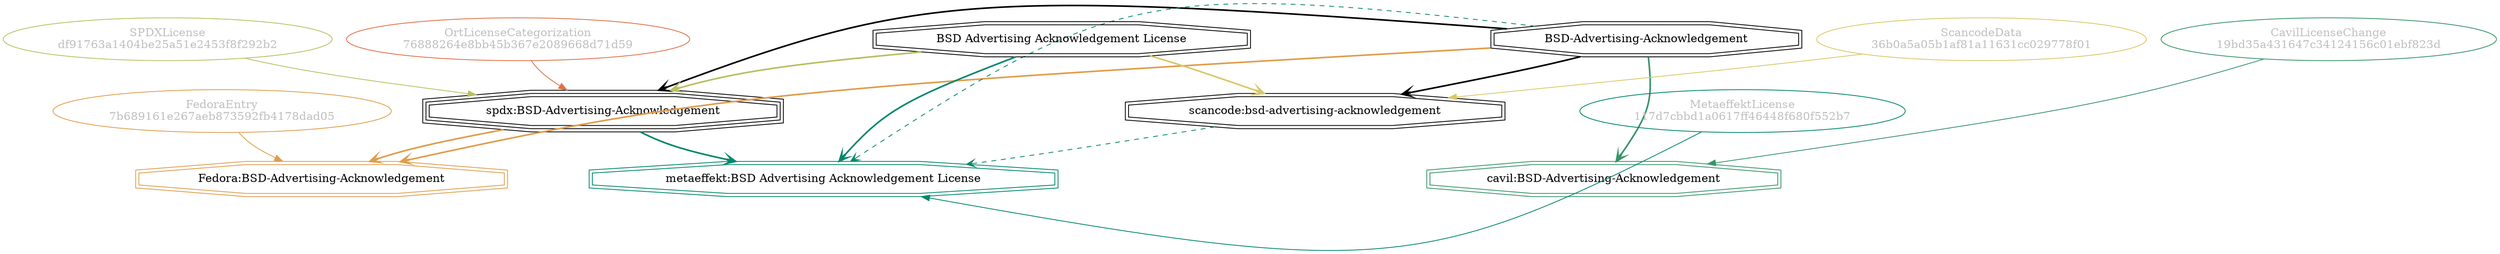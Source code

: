 strict digraph {
    node [shape=box];
    graph [splines=curved];
    566 [label="SPDXLicense\ndf91763a1404be25a51e2453f8f292b2"
        ,fontcolor=gray
        ,color="#b8bf62"
        ,fillcolor="beige;1"
        ,shape=ellipse];
    567 [label="spdx:BSD-Advertising-Acknowledgement"
        ,shape=tripleoctagon];
    568 [label="BSD-Advertising-Acknowledgement"
        ,shape=doubleoctagon];
    569 [label="BSD Advertising Acknowledgement License"
        ,shape=doubleoctagon];
    5997 [label="FedoraEntry\n7b689161e267aeb873592fb4178dad05"
         ,fontcolor=gray
         ,color="#e09d4b"
         ,fillcolor="beige;1"
         ,shape=ellipse];
    5998 [label="Fedora:BSD-Advertising-Acknowledgement"
         ,color="#e09d4b"
         ,shape=doubleoctagon];
    12761 [label="ScancodeData\n36b0a5a05b1af81a11631cc029778f01"
          ,fontcolor=gray
          ,color="#dac767"
          ,fillcolor="beige;1"
          ,shape=ellipse];
    12762 [label="scancode:bsd-advertising-acknowledgement"
          ,shape=doubleoctagon];
    28533 [label="OrtLicenseCategorization\n76888264e8bb45b367e2089668d71d59"
          ,fontcolor=gray
          ,color="#e06f45"
          ,fillcolor="beige;1"
          ,shape=ellipse];
    36503 [label="CavilLicenseChange\n19bd35a431647c34124156c01ebf823d"
          ,fontcolor=gray
          ,color="#379469"
          ,fillcolor="beige;1"
          ,shape=ellipse];
    36504 [label="cavil:BSD-Advertising-Acknowledgement"
          ,color="#379469"
          ,shape=doubleoctagon];
    39172 [label="MetaeffektLicense\n117d7cbbd1a0617ff46448f680f552b7"
          ,fontcolor=gray
          ,color="#00876c"
          ,fillcolor="beige;1"
          ,shape=ellipse];
    39173 [label="metaeffekt:BSD Advertising Acknowledgement License"
          ,color="#00876c"
          ,shape=doubleoctagon];
    566 -> 567 [weight=0.5
               ,color="#b8bf62"];
    567 -> 5998 [style=bold
                ,arrowhead=vee
                ,weight=0.7
                ,color="#e09d4b"];
    567 -> 39173 [style=bold
                 ,arrowhead=vee
                 ,weight=0.7
                 ,color="#00876c"];
    568 -> 567 [style=bold
               ,arrowhead=vee
               ,weight=0.7];
    568 -> 5998 [style=bold
                ,arrowhead=vee
                ,weight=0.7
                ,color="#e09d4b"];
    568 -> 12762 [style=bold
                 ,arrowhead=vee
                 ,weight=0.7];
    568 -> 36504 [style=bold
                 ,arrowhead=vee
                 ,weight=0.7
                 ,color="#379469"];
    568 -> 36504 [style=bold
                 ,arrowhead=vee
                 ,weight=0.7
                 ,color="#379469"];
    568 -> 39173 [style=dashed
                 ,arrowhead=vee
                 ,weight=0.5
                 ,color="#00876c"];
    569 -> 567 [style=bold
               ,arrowhead=vee
               ,weight=0.7
               ,color="#b8bf62"];
    569 -> 12762 [style=bold
                 ,arrowhead=vee
                 ,weight=0.7
                 ,color="#dac767"];
    569 -> 39173 [style=bold
                 ,arrowhead=vee
                 ,weight=0.7
                 ,color="#00876c"];
    569 -> 39173 [style=bold
                 ,arrowhead=vee
                 ,weight=0.7
                 ,color="#00876c"];
    5997 -> 5998 [weight=0.5
                 ,color="#e09d4b"];
    12761 -> 12762 [weight=0.5
                   ,color="#dac767"];
    12762 -> 39173 [style=dashed
                   ,arrowhead=vee
                   ,weight=0.5
                   ,color="#00876c"];
    28533 -> 567 [weight=0.5
                 ,color="#e06f45"];
    36503 -> 36504 [weight=0.5
                   ,color="#379469"];
    39172 -> 39173 [weight=0.5
                   ,color="#00876c"];
}
